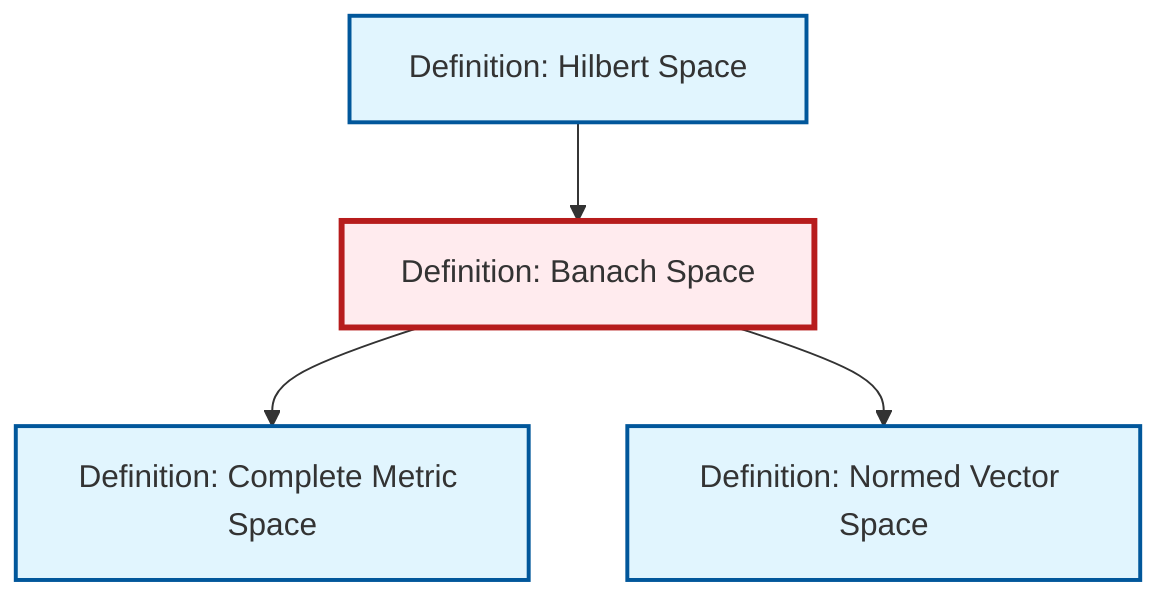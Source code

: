 graph TD
    classDef definition fill:#e1f5fe,stroke:#01579b,stroke-width:2px
    classDef theorem fill:#f3e5f5,stroke:#4a148c,stroke-width:2px
    classDef axiom fill:#fff3e0,stroke:#e65100,stroke-width:2px
    classDef example fill:#e8f5e9,stroke:#1b5e20,stroke-width:2px
    classDef current fill:#ffebee,stroke:#b71c1c,stroke-width:3px
    def-normed-vector-space["Definition: Normed Vector Space"]:::definition
    def-complete-metric-space["Definition: Complete Metric Space"]:::definition
    def-hilbert-space["Definition: Hilbert Space"]:::definition
    def-banach-space["Definition: Banach Space"]:::definition
    def-banach-space --> def-complete-metric-space
    def-banach-space --> def-normed-vector-space
    def-hilbert-space --> def-banach-space
    class def-banach-space current